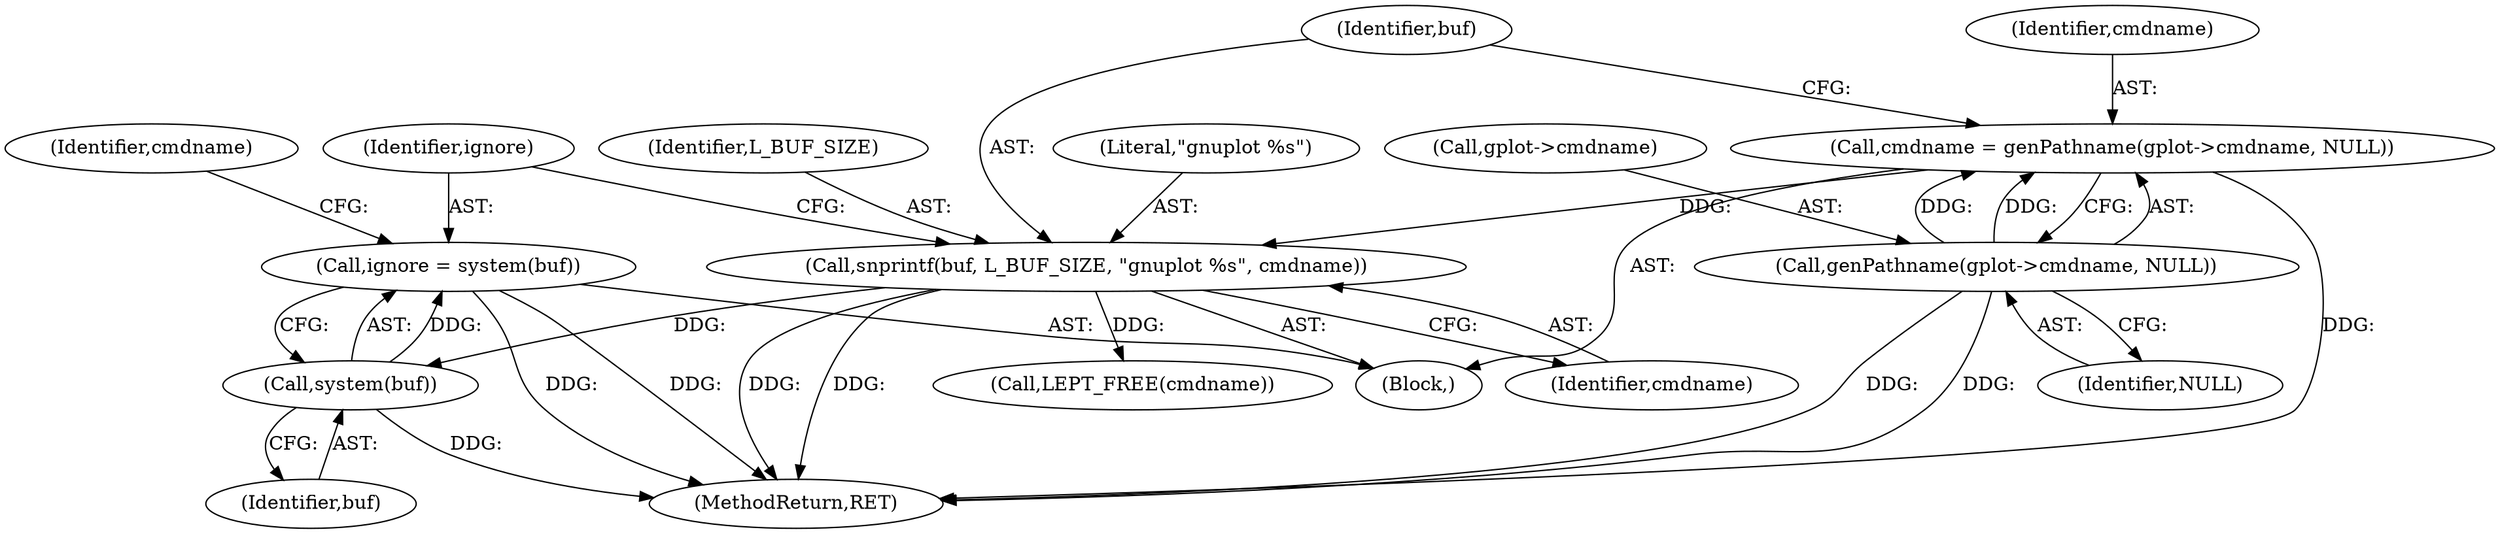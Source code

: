 digraph "1_leptonica_ee301cb2029db8a6289c5295daa42bba7715e99a_3@API" {
"1000133" [label="(Call,ignore = system(buf))"];
"1000135" [label="(Call,system(buf))"];
"1000128" [label="(Call,snprintf(buf, L_BUF_SIZE, \"gnuplot %s\", cmdname))"];
"1000121" [label="(Call,cmdname = genPathname(gplot->cmdname, NULL))"];
"1000123" [label="(Call,genPathname(gplot->cmdname, NULL))"];
"1000135" [label="(Call,system(buf))"];
"1000121" [label="(Call,cmdname = genPathname(gplot->cmdname, NULL))"];
"1000138" [label="(Identifier,cmdname)"];
"1000123" [label="(Call,genPathname(gplot->cmdname, NULL))"];
"1000141" [label="(MethodReturn,RET)"];
"1000137" [label="(Call,LEPT_FREE(cmdname))"];
"1000132" [label="(Identifier,cmdname)"];
"1000130" [label="(Identifier,L_BUF_SIZE)"];
"1000103" [label="(Block,)"];
"1000133" [label="(Call,ignore = system(buf))"];
"1000136" [label="(Identifier,buf)"];
"1000124" [label="(Call,gplot->cmdname)"];
"1000128" [label="(Call,snprintf(buf, L_BUF_SIZE, \"gnuplot %s\", cmdname))"];
"1000122" [label="(Identifier,cmdname)"];
"1000129" [label="(Identifier,buf)"];
"1000131" [label="(Literal,\"gnuplot %s\")"];
"1000134" [label="(Identifier,ignore)"];
"1000127" [label="(Identifier,NULL)"];
"1000133" -> "1000103"  [label="AST: "];
"1000133" -> "1000135"  [label="CFG: "];
"1000134" -> "1000133"  [label="AST: "];
"1000135" -> "1000133"  [label="AST: "];
"1000138" -> "1000133"  [label="CFG: "];
"1000133" -> "1000141"  [label="DDG: "];
"1000133" -> "1000141"  [label="DDG: "];
"1000135" -> "1000133"  [label="DDG: "];
"1000135" -> "1000136"  [label="CFG: "];
"1000136" -> "1000135"  [label="AST: "];
"1000135" -> "1000141"  [label="DDG: "];
"1000128" -> "1000135"  [label="DDG: "];
"1000128" -> "1000103"  [label="AST: "];
"1000128" -> "1000132"  [label="CFG: "];
"1000129" -> "1000128"  [label="AST: "];
"1000130" -> "1000128"  [label="AST: "];
"1000131" -> "1000128"  [label="AST: "];
"1000132" -> "1000128"  [label="AST: "];
"1000134" -> "1000128"  [label="CFG: "];
"1000128" -> "1000141"  [label="DDG: "];
"1000128" -> "1000141"  [label="DDG: "];
"1000121" -> "1000128"  [label="DDG: "];
"1000128" -> "1000137"  [label="DDG: "];
"1000121" -> "1000103"  [label="AST: "];
"1000121" -> "1000123"  [label="CFG: "];
"1000122" -> "1000121"  [label="AST: "];
"1000123" -> "1000121"  [label="AST: "];
"1000129" -> "1000121"  [label="CFG: "];
"1000121" -> "1000141"  [label="DDG: "];
"1000123" -> "1000121"  [label="DDG: "];
"1000123" -> "1000121"  [label="DDG: "];
"1000123" -> "1000127"  [label="CFG: "];
"1000124" -> "1000123"  [label="AST: "];
"1000127" -> "1000123"  [label="AST: "];
"1000123" -> "1000141"  [label="DDG: "];
"1000123" -> "1000141"  [label="DDG: "];
}
